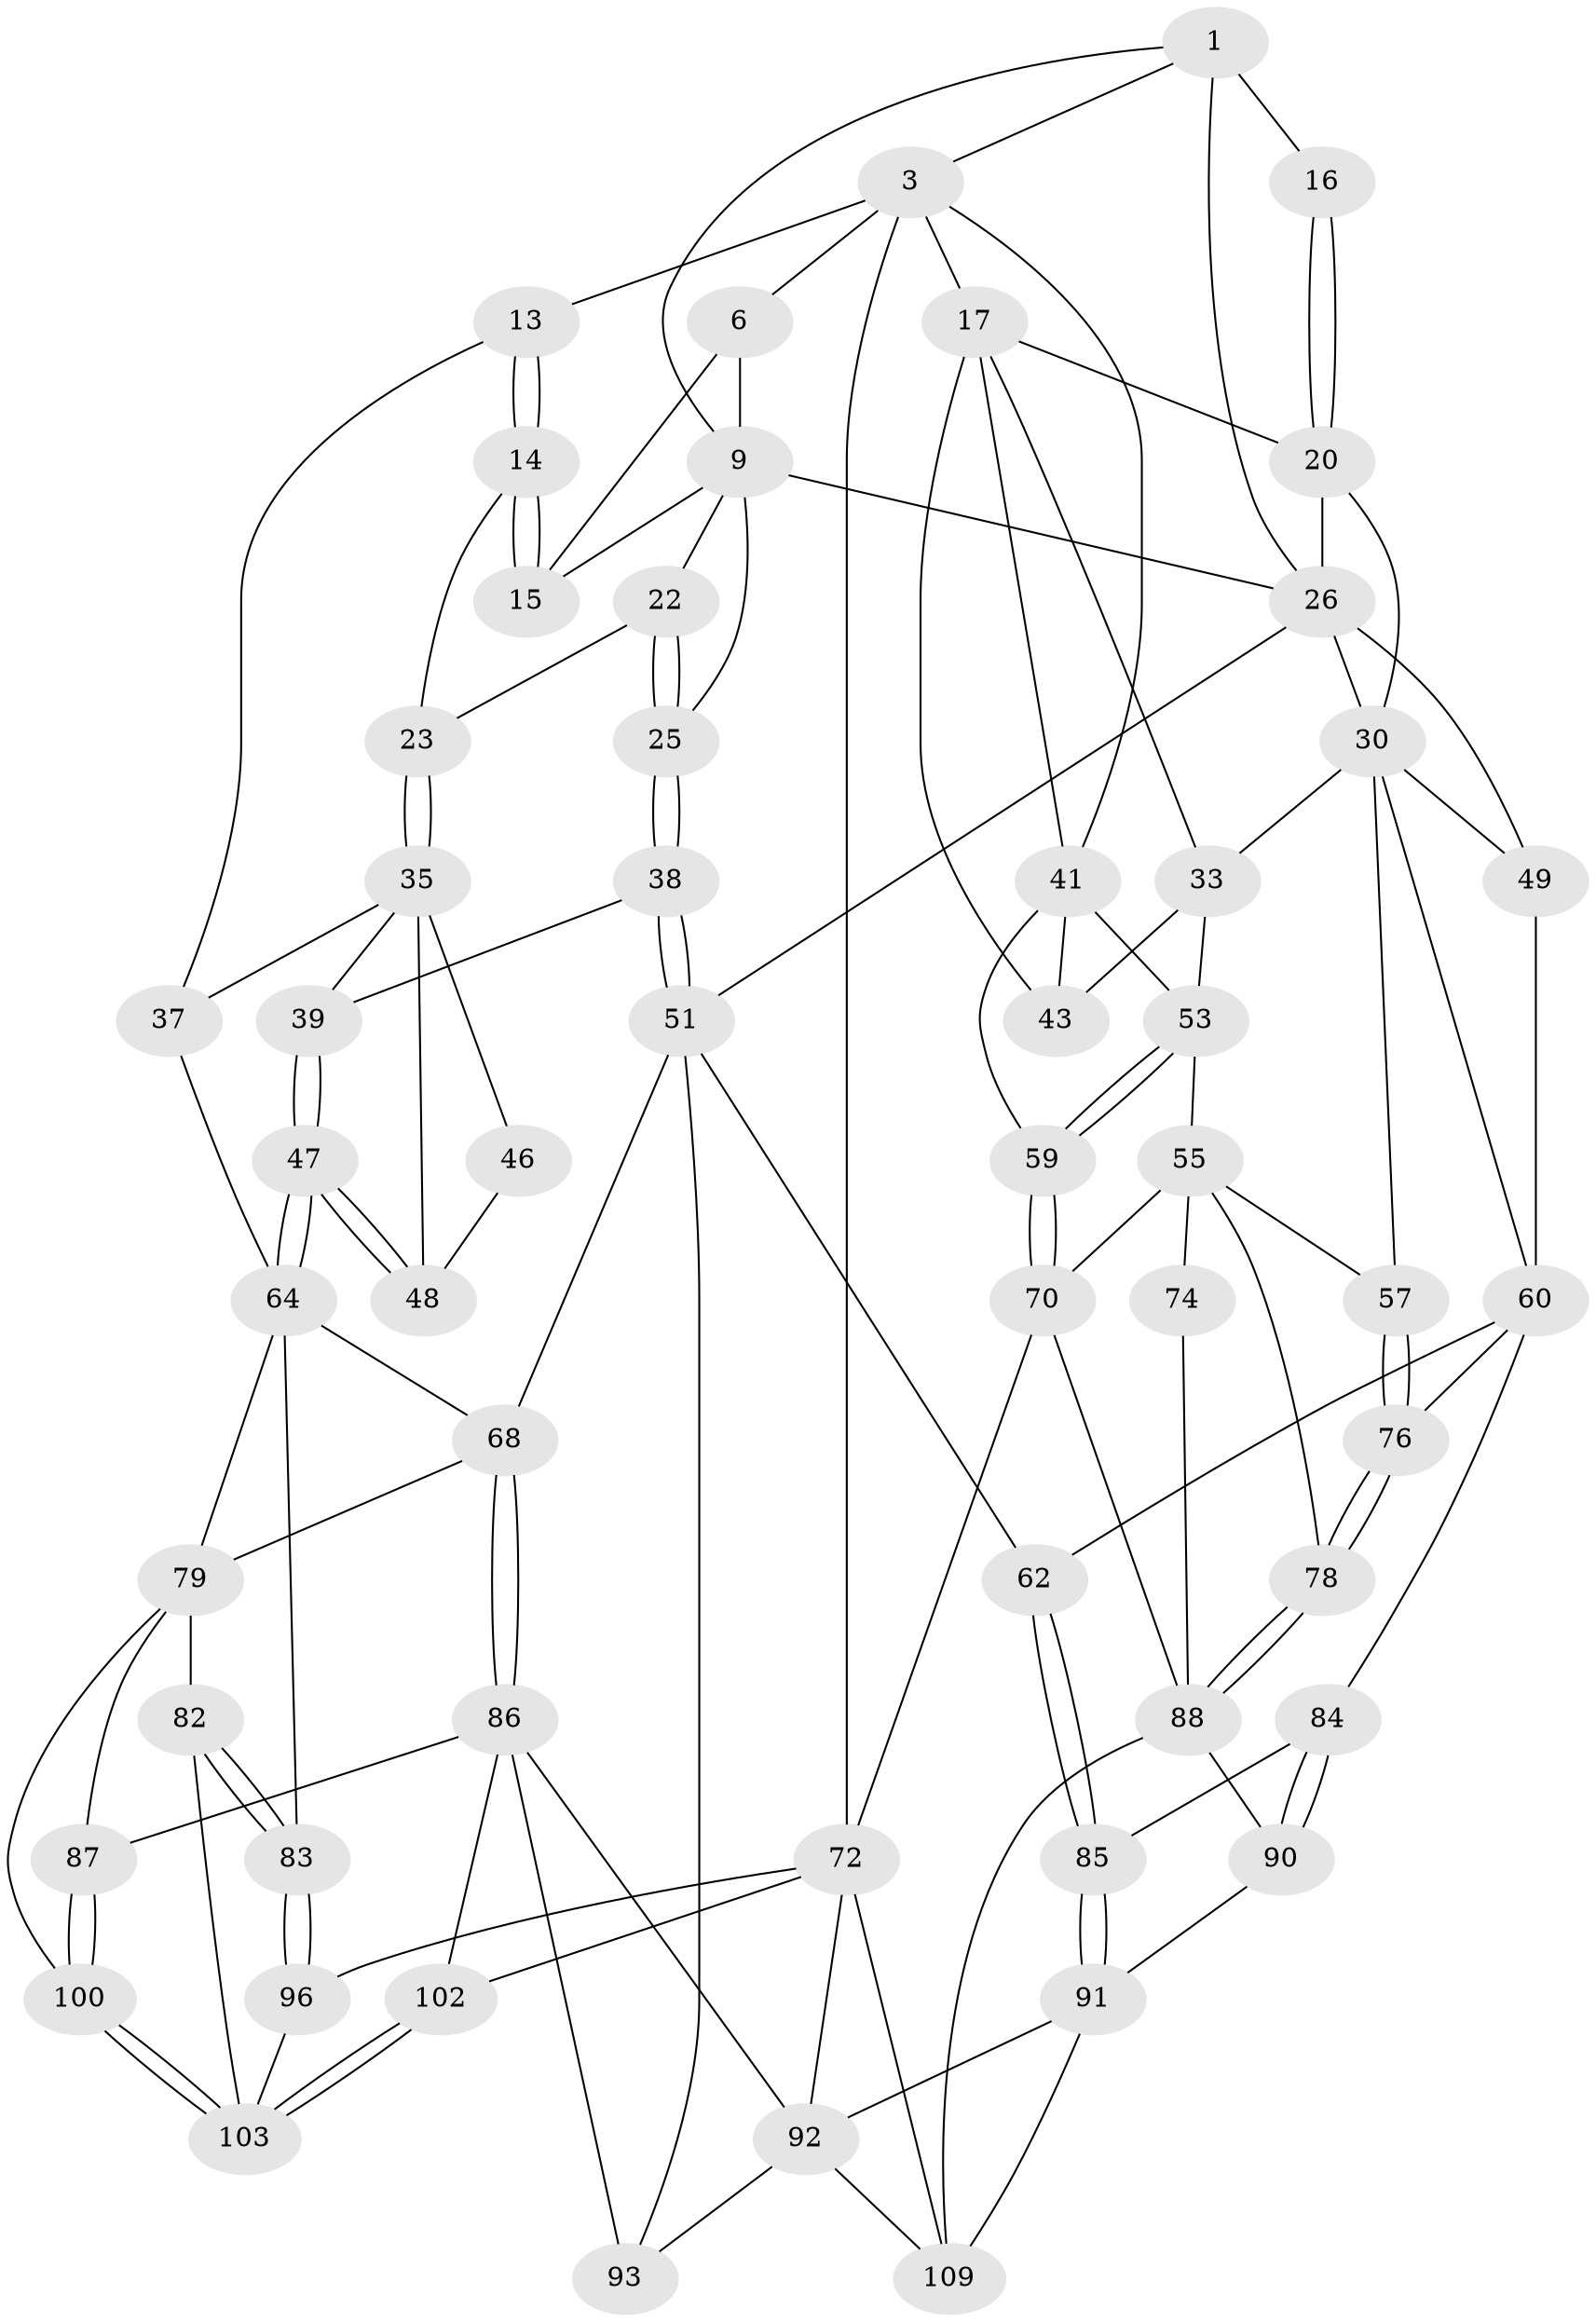 // original degree distribution, {3: 0.02631578947368421, 4: 0.22807017543859648, 6: 0.22807017543859648, 5: 0.5175438596491229}
// Generated by graph-tools (version 1.1) at 2025/28/03/15/25 16:28:01]
// undirected, 57 vertices, 131 edges
graph export_dot {
graph [start="1"]
  node [color=gray90,style=filled];
  1 [pos="+0.4780805405976971+0",super="+2+7"];
  3 [pos="+1+0",super="+4"];
  6 [pos="+0.2562711839755804+0",super="+12"];
  9 [pos="+0.43660013750604354+0.175201909945729",super="+24+10"];
  13 [pos="+0+0.166244049873205"];
  14 [pos="+0.01292214392638874+0.20702744561595166"];
  15 [pos="+0.028913373113833+0.19461891475611"];
  16 [pos="+0.7239199771789534+0.19096744683304584"];
  17 [pos="+0.9174767229953165+0.17723472443933874",super="+18"];
  20 [pos="+0.7257390619854228+0.19548956095444434",super="+29"];
  22 [pos="+0.2256106085681333+0.26854621461174694"];
  23 [pos="+0.09393558646407348+0.2672816338776103"];
  25 [pos="+0.31789213907379066+0.36854923652330507"];
  26 [pos="+0.48169008077551795+0.17561918166162654",super="+27"];
  30 [pos="+0.583974042268357+0.41746541998044684",super="+34+31"];
  33 [pos="+0.6692755923642691+0.4155084325071725",super="+52"];
  35 [pos="+0.11541989767978315+0.37418125142631153",super="+36"];
  37 [pos="+0+0.5009629827217713"];
  38 [pos="+0.2796234897716238+0.45963870183535777"];
  39 [pos="+0.20420205725078622+0.4631284712526364",super="+40"];
  41 [pos="+0.8980901242084166+0.3532905923130845",super="+42+44"];
  43 [pos="+0.8383141918797845+0.43750253528441874"];
  46 [pos="+0.09702336383383801+0.41138778292527467"];
  47 [pos="+0.13179350679596016+0.5232230876805684"];
  48 [pos="+0.06444074155289198+0.5010392262828831"];
  49 [pos="+0.5403058668135807+0.4664527194495194"];
  51 [pos="+0.33284955763456936+0.5552619316047906",super="+63"];
  53 [pos="+0.8360563989322444+0.4919199860545078",super="+54"];
  55 [pos="+0.772889068779554+0.5354667431494595",super="+56+71"];
  57 [pos="+0.6959394155206036+0.5932946590659766"];
  59 [pos="+1+0.7280171578817253"];
  60 [pos="+0.5644500193933296+0.6050147273363385",super="+61+77"];
  62 [pos="+0.43014196032714125+0.6237756185306284"];
  64 [pos="+0.1316076803977092+0.5258176872306601",super="+65"];
  68 [pos="+0.19765032040648853+0.6649231492526761",super="+69"];
  70 [pos="+1+0.7454335671795315",super="+73"];
  72 [pos="+1+1",super="+112+97"];
  74 [pos="+0.850821621504586+0.7077933886122223"];
  76 [pos="+0.6503558247530907+0.7256037996995068"];
  78 [pos="+0.6526108169931238+0.7303140296975597"];
  79 [pos="+0.07627355629616547+0.6446895153115142",super="+80"];
  82 [pos="+0+0.7445802348197326"];
  83 [pos="+0+0.7258000095601816"];
  84 [pos="+0.533257542145997+0.7240685345028228"];
  85 [pos="+0.4677066213491023+0.7060535132370394"];
  86 [pos="+0.16210328029153337+0.74543191957713",super="+95"];
  87 [pos="+0.1455532394635243+0.7567268674596662"];
  88 [pos="+0.6604472541285128+0.8200482377423826",super="+99+89"];
  90 [pos="+0.6035284907629797+0.8192944587850685"];
  91 [pos="+0.46578749566550703+0.7695750114991216",super="+98"];
  92 [pos="+0.4287633053726466+0.8153840437197107",super="+107"];
  93 [pos="+0.38216708576276587+0.8254673000843727",super="+94"];
  96 [pos="+0+1"];
  100 [pos="+0.12878535491612841+0.778936999180287"];
  102 [pos="+0.21494179923280635+0.9199499302454429"];
  103 [pos="+0.12055683333556688+0.8606018681202757",super="+104"];
  109 [pos="+0.6518354113082209+0.8956896408553102",super="+110"];
  1 -- 16 [weight=2];
  1 -- 3;
  1 -- 26;
  1 -- 9;
  3 -- 17 [weight=2];
  3 -- 6;
  3 -- 72 [weight=2];
  3 -- 13;
  3 -- 41;
  6 -- 9;
  6 -- 15;
  9 -- 25;
  9 -- 22;
  9 -- 15;
  9 -- 26;
  13 -- 14;
  13 -- 14;
  13 -- 37;
  14 -- 15;
  14 -- 15;
  14 -- 23;
  16 -- 20;
  16 -- 20;
  17 -- 33;
  17 -- 20;
  17 -- 41;
  17 -- 43;
  20 -- 26;
  20 -- 30;
  22 -- 23;
  22 -- 25;
  22 -- 25;
  23 -- 35;
  23 -- 35;
  25 -- 38;
  25 -- 38;
  26 -- 49;
  26 -- 51;
  26 -- 30;
  30 -- 33;
  30 -- 60;
  30 -- 57;
  30 -- 49;
  33 -- 43;
  33 -- 53;
  35 -- 39;
  35 -- 48;
  35 -- 37;
  35 -- 46;
  37 -- 64;
  38 -- 39;
  38 -- 51;
  38 -- 51;
  39 -- 47;
  39 -- 47;
  41 -- 43;
  41 -- 53;
  41 -- 59;
  46 -- 48;
  47 -- 48;
  47 -- 48;
  47 -- 64;
  47 -- 64;
  49 -- 60;
  51 -- 68;
  51 -- 62;
  51 -- 93;
  53 -- 59;
  53 -- 59;
  53 -- 55;
  55 -- 57;
  55 -- 74 [weight=2];
  55 -- 78;
  55 -- 70;
  57 -- 76;
  57 -- 76;
  59 -- 70;
  59 -- 70;
  60 -- 62;
  60 -- 84;
  60 -- 76;
  62 -- 85;
  62 -- 85;
  64 -- 68;
  64 -- 83;
  64 -- 79;
  68 -- 86;
  68 -- 86;
  68 -- 79;
  70 -- 72;
  70 -- 88;
  72 -- 109;
  72 -- 96;
  72 -- 102;
  72 -- 92;
  74 -- 88;
  76 -- 78;
  76 -- 78;
  78 -- 88;
  78 -- 88;
  79 -- 82;
  79 -- 100;
  79 -- 87;
  82 -- 83;
  82 -- 83;
  82 -- 103;
  83 -- 96;
  83 -- 96;
  84 -- 85;
  84 -- 90;
  84 -- 90;
  85 -- 91;
  85 -- 91;
  86 -- 87;
  86 -- 102;
  86 -- 93 [weight=2];
  86 -- 92;
  87 -- 100;
  87 -- 100;
  88 -- 90;
  88 -- 109;
  90 -- 91;
  91 -- 92 [weight=2];
  91 -- 109;
  92 -- 93;
  92 -- 109;
  96 -- 103;
  100 -- 103;
  100 -- 103;
  102 -- 103;
  102 -- 103;
}
